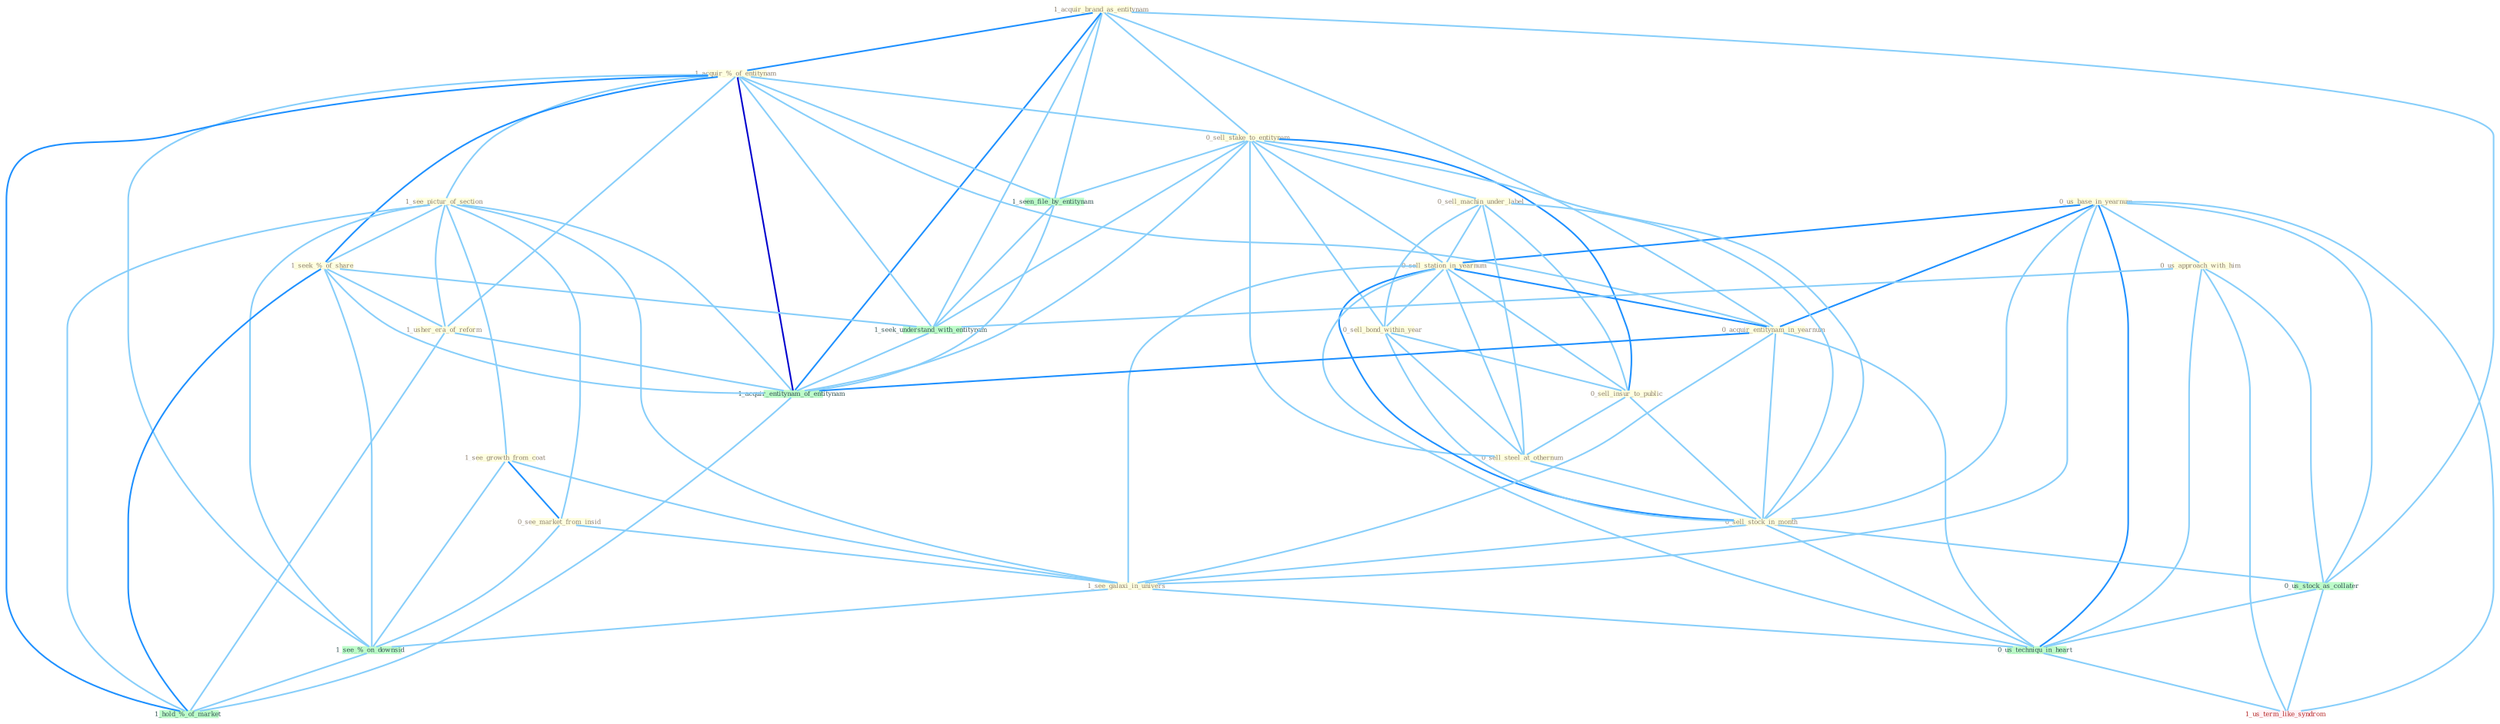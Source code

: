 Graph G{ 
    node
    [shape=polygon,style=filled,width=.5,height=.06,color="#BDFCC9",fixedsize=true,fontsize=4,
    fontcolor="#2f4f4f"];
    {node
    [color="#ffffe0", fontcolor="#8b7d6b"] "1_acquir_brand_as_entitynam " "1_acquir_%_of_entitynam " "0_us_base_in_yearnum " "0_sell_stake_to_entitynam " "0_sell_machin_under_label " "0_sell_station_in_yearnum " "0_sell_bond_within_year " "1_see_pictur_of_section " "1_seek_%_of_share " "1_see_growth_from_coat " "1_usher_era_of_reform " "0_sell_insur_to_public " "0_acquir_entitynam_in_yearnum " "0_us_approach_with_him " "0_sell_steel_at_othernum " "0_sell_stock_in_month " "0_see_market_from_insid " "1_see_galaxi_in_univers "}
{node [color="#fff0f5", fontcolor="#b22222"] "1_us_term_like_syndrom "}
edge [color="#B0E2FF"];

	"1_acquir_brand_as_entitynam " -- "1_acquir_%_of_entitynam " [w="2", color="#1e90ff" , len=0.8];
	"1_acquir_brand_as_entitynam " -- "0_sell_stake_to_entitynam " [w="1", color="#87cefa" ];
	"1_acquir_brand_as_entitynam " -- "0_acquir_entitynam_in_yearnum " [w="1", color="#87cefa" ];
	"1_acquir_brand_as_entitynam " -- "1_seen_file_by_entitynam " [w="1", color="#87cefa" ];
	"1_acquir_brand_as_entitynam " -- "0_us_stock_as_collater " [w="1", color="#87cefa" ];
	"1_acquir_brand_as_entitynam " -- "1_seek_understand_with_entitynam " [w="1", color="#87cefa" ];
	"1_acquir_brand_as_entitynam " -- "1_acquir_entitynam_of_entitynam " [w="2", color="#1e90ff" , len=0.8];
	"1_acquir_%_of_entitynam " -- "0_sell_stake_to_entitynam " [w="1", color="#87cefa" ];
	"1_acquir_%_of_entitynam " -- "1_see_pictur_of_section " [w="1", color="#87cefa" ];
	"1_acquir_%_of_entitynam " -- "1_seek_%_of_share " [w="2", color="#1e90ff" , len=0.8];
	"1_acquir_%_of_entitynam " -- "1_usher_era_of_reform " [w="1", color="#87cefa" ];
	"1_acquir_%_of_entitynam " -- "0_acquir_entitynam_in_yearnum " [w="1", color="#87cefa" ];
	"1_acquir_%_of_entitynam " -- "1_seen_file_by_entitynam " [w="1", color="#87cefa" ];
	"1_acquir_%_of_entitynam " -- "1_seek_understand_with_entitynam " [w="1", color="#87cefa" ];
	"1_acquir_%_of_entitynam " -- "1_acquir_entitynam_of_entitynam " [w="3", color="#0000cd" , len=0.6];
	"1_acquir_%_of_entitynam " -- "1_see_%_on_downsid " [w="1", color="#87cefa" ];
	"1_acquir_%_of_entitynam " -- "1_hold_%_of_market " [w="2", color="#1e90ff" , len=0.8];
	"0_us_base_in_yearnum " -- "0_sell_station_in_yearnum " [w="2", color="#1e90ff" , len=0.8];
	"0_us_base_in_yearnum " -- "0_acquir_entitynam_in_yearnum " [w="2", color="#1e90ff" , len=0.8];
	"0_us_base_in_yearnum " -- "0_us_approach_with_him " [w="1", color="#87cefa" ];
	"0_us_base_in_yearnum " -- "0_sell_stock_in_month " [w="1", color="#87cefa" ];
	"0_us_base_in_yearnum " -- "1_see_galaxi_in_univers " [w="1", color="#87cefa" ];
	"0_us_base_in_yearnum " -- "0_us_stock_as_collater " [w="1", color="#87cefa" ];
	"0_us_base_in_yearnum " -- "0_us_techniqu_in_heart " [w="2", color="#1e90ff" , len=0.8];
	"0_us_base_in_yearnum " -- "1_us_term_like_syndrom " [w="1", color="#87cefa" ];
	"0_sell_stake_to_entitynam " -- "0_sell_machin_under_label " [w="1", color="#87cefa" ];
	"0_sell_stake_to_entitynam " -- "0_sell_station_in_yearnum " [w="1", color="#87cefa" ];
	"0_sell_stake_to_entitynam " -- "0_sell_bond_within_year " [w="1", color="#87cefa" ];
	"0_sell_stake_to_entitynam " -- "0_sell_insur_to_public " [w="2", color="#1e90ff" , len=0.8];
	"0_sell_stake_to_entitynam " -- "0_sell_steel_at_othernum " [w="1", color="#87cefa" ];
	"0_sell_stake_to_entitynam " -- "0_sell_stock_in_month " [w="1", color="#87cefa" ];
	"0_sell_stake_to_entitynam " -- "1_seen_file_by_entitynam " [w="1", color="#87cefa" ];
	"0_sell_stake_to_entitynam " -- "1_seek_understand_with_entitynam " [w="1", color="#87cefa" ];
	"0_sell_stake_to_entitynam " -- "1_acquir_entitynam_of_entitynam " [w="1", color="#87cefa" ];
	"0_sell_machin_under_label " -- "0_sell_station_in_yearnum " [w="1", color="#87cefa" ];
	"0_sell_machin_under_label " -- "0_sell_bond_within_year " [w="1", color="#87cefa" ];
	"0_sell_machin_under_label " -- "0_sell_insur_to_public " [w="1", color="#87cefa" ];
	"0_sell_machin_under_label " -- "0_sell_steel_at_othernum " [w="1", color="#87cefa" ];
	"0_sell_machin_under_label " -- "0_sell_stock_in_month " [w="1", color="#87cefa" ];
	"0_sell_station_in_yearnum " -- "0_sell_bond_within_year " [w="1", color="#87cefa" ];
	"0_sell_station_in_yearnum " -- "0_sell_insur_to_public " [w="1", color="#87cefa" ];
	"0_sell_station_in_yearnum " -- "0_acquir_entitynam_in_yearnum " [w="2", color="#1e90ff" , len=0.8];
	"0_sell_station_in_yearnum " -- "0_sell_steel_at_othernum " [w="1", color="#87cefa" ];
	"0_sell_station_in_yearnum " -- "0_sell_stock_in_month " [w="2", color="#1e90ff" , len=0.8];
	"0_sell_station_in_yearnum " -- "1_see_galaxi_in_univers " [w="1", color="#87cefa" ];
	"0_sell_station_in_yearnum " -- "0_us_techniqu_in_heart " [w="1", color="#87cefa" ];
	"0_sell_bond_within_year " -- "0_sell_insur_to_public " [w="1", color="#87cefa" ];
	"0_sell_bond_within_year " -- "0_sell_steel_at_othernum " [w="1", color="#87cefa" ];
	"0_sell_bond_within_year " -- "0_sell_stock_in_month " [w="1", color="#87cefa" ];
	"1_see_pictur_of_section " -- "1_seek_%_of_share " [w="1", color="#87cefa" ];
	"1_see_pictur_of_section " -- "1_see_growth_from_coat " [w="1", color="#87cefa" ];
	"1_see_pictur_of_section " -- "1_usher_era_of_reform " [w="1", color="#87cefa" ];
	"1_see_pictur_of_section " -- "0_see_market_from_insid " [w="1", color="#87cefa" ];
	"1_see_pictur_of_section " -- "1_see_galaxi_in_univers " [w="1", color="#87cefa" ];
	"1_see_pictur_of_section " -- "1_acquir_entitynam_of_entitynam " [w="1", color="#87cefa" ];
	"1_see_pictur_of_section " -- "1_see_%_on_downsid " [w="1", color="#87cefa" ];
	"1_see_pictur_of_section " -- "1_hold_%_of_market " [w="1", color="#87cefa" ];
	"1_seek_%_of_share " -- "1_usher_era_of_reform " [w="1", color="#87cefa" ];
	"1_seek_%_of_share " -- "1_seek_understand_with_entitynam " [w="1", color="#87cefa" ];
	"1_seek_%_of_share " -- "1_acquir_entitynam_of_entitynam " [w="1", color="#87cefa" ];
	"1_seek_%_of_share " -- "1_see_%_on_downsid " [w="1", color="#87cefa" ];
	"1_seek_%_of_share " -- "1_hold_%_of_market " [w="2", color="#1e90ff" , len=0.8];
	"1_see_growth_from_coat " -- "0_see_market_from_insid " [w="2", color="#1e90ff" , len=0.8];
	"1_see_growth_from_coat " -- "1_see_galaxi_in_univers " [w="1", color="#87cefa" ];
	"1_see_growth_from_coat " -- "1_see_%_on_downsid " [w="1", color="#87cefa" ];
	"1_usher_era_of_reform " -- "1_acquir_entitynam_of_entitynam " [w="1", color="#87cefa" ];
	"1_usher_era_of_reform " -- "1_hold_%_of_market " [w="1", color="#87cefa" ];
	"0_sell_insur_to_public " -- "0_sell_steel_at_othernum " [w="1", color="#87cefa" ];
	"0_sell_insur_to_public " -- "0_sell_stock_in_month " [w="1", color="#87cefa" ];
	"0_acquir_entitynam_in_yearnum " -- "0_sell_stock_in_month " [w="1", color="#87cefa" ];
	"0_acquir_entitynam_in_yearnum " -- "1_see_galaxi_in_univers " [w="1", color="#87cefa" ];
	"0_acquir_entitynam_in_yearnum " -- "1_acquir_entitynam_of_entitynam " [w="2", color="#1e90ff" , len=0.8];
	"0_acquir_entitynam_in_yearnum " -- "0_us_techniqu_in_heart " [w="1", color="#87cefa" ];
	"0_us_approach_with_him " -- "0_us_stock_as_collater " [w="1", color="#87cefa" ];
	"0_us_approach_with_him " -- "1_seek_understand_with_entitynam " [w="1", color="#87cefa" ];
	"0_us_approach_with_him " -- "0_us_techniqu_in_heart " [w="1", color="#87cefa" ];
	"0_us_approach_with_him " -- "1_us_term_like_syndrom " [w="1", color="#87cefa" ];
	"0_sell_steel_at_othernum " -- "0_sell_stock_in_month " [w="1", color="#87cefa" ];
	"0_sell_stock_in_month " -- "1_see_galaxi_in_univers " [w="1", color="#87cefa" ];
	"0_sell_stock_in_month " -- "0_us_stock_as_collater " [w="1", color="#87cefa" ];
	"0_sell_stock_in_month " -- "0_us_techniqu_in_heart " [w="1", color="#87cefa" ];
	"0_see_market_from_insid " -- "1_see_galaxi_in_univers " [w="1", color="#87cefa" ];
	"0_see_market_from_insid " -- "1_see_%_on_downsid " [w="1", color="#87cefa" ];
	"1_see_galaxi_in_univers " -- "0_us_techniqu_in_heart " [w="1", color="#87cefa" ];
	"1_see_galaxi_in_univers " -- "1_see_%_on_downsid " [w="1", color="#87cefa" ];
	"1_seen_file_by_entitynam " -- "1_seek_understand_with_entitynam " [w="1", color="#87cefa" ];
	"1_seen_file_by_entitynam " -- "1_acquir_entitynam_of_entitynam " [w="1", color="#87cefa" ];
	"0_us_stock_as_collater " -- "0_us_techniqu_in_heart " [w="1", color="#87cefa" ];
	"0_us_stock_as_collater " -- "1_us_term_like_syndrom " [w="1", color="#87cefa" ];
	"1_seek_understand_with_entitynam " -- "1_acquir_entitynam_of_entitynam " [w="1", color="#87cefa" ];
	"1_acquir_entitynam_of_entitynam " -- "1_hold_%_of_market " [w="1", color="#87cefa" ];
	"0_us_techniqu_in_heart " -- "1_us_term_like_syndrom " [w="1", color="#87cefa" ];
	"1_see_%_on_downsid " -- "1_hold_%_of_market " [w="1", color="#87cefa" ];
}